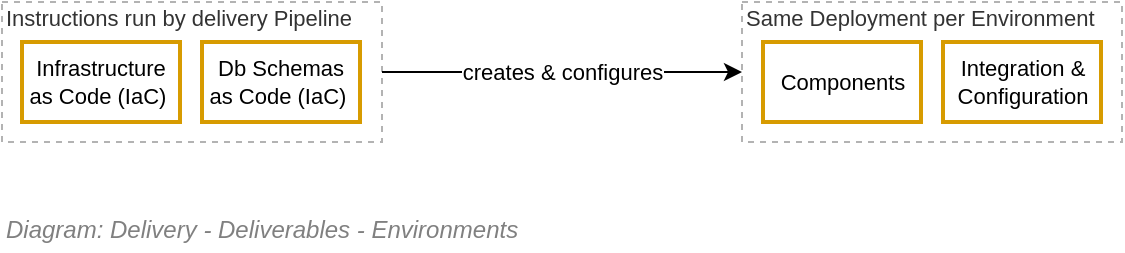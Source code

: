<mxfile version="17.5.0" type="google"><diagram id="6pQNMrk3BwXrvA-o7ooK" name="Environments"><mxGraphModel grid="1" page="1" gridSize="10" guides="1" tooltips="1" connect="1" arrows="1" fold="1" pageScale="1" pageWidth="827" pageHeight="1169" math="0" shadow="0"><root><mxCell id="ggMdSUZCY-Uzbq-q2bHa-0"/><mxCell id="ggMdSUZCY-Uzbq-q2bHa-1" parent="ggMdSUZCY-Uzbq-q2bHa-0"/><mxCell id="jTAe44GZy6hBELqL-ugH-0" value="Instructions run by delivery Pipeline" style="rounded=0;whiteSpace=wrap;html=1;shadow=0;glass=0;comic=0;strokeColor=#B3B3B3;fillColor=none;fontSize=11;align=left;fontColor=#333333;recursiveResize=0;container=1;collapsible=0;verticalAlign=top;spacing=2;spacingTop=-5;dashed=1;" vertex="1" parent="ggMdSUZCY-Uzbq-q2bHa-1"><mxGeometry x="120" y="200" width="190" height="70" as="geometry"/></mxCell><mxCell id="7IG86QZofAELFQy8YA-L-2" value="Infrastructure as Code (IaC)&amp;nbsp;" style="rounded=0;whiteSpace=wrap;html=1;shadow=0;glass=0;comic=0;strokeColor=#d79b00;fontSize=11;align=center;recursiveResize=0;container=1;collapsible=0;strokeWidth=2;fillColor=none;" vertex="1" parent="jTAe44GZy6hBELqL-ugH-0"><mxGeometry x="10" y="20" width="79" height="40" as="geometry"/></mxCell><mxCell id="jTAe44GZy6hBELqL-ugH-8" value="Db Schemas as Code (IaC)&amp;nbsp;" style="rounded=0;whiteSpace=wrap;html=1;shadow=0;glass=0;comic=0;strokeColor=#d79b00;fontSize=11;align=center;recursiveResize=0;container=1;collapsible=0;strokeWidth=2;fillColor=none;" vertex="1" parent="jTAe44GZy6hBELqL-ugH-0"><mxGeometry x="100" y="20" width="79" height="40" as="geometry"/></mxCell><mxCell id="jTAe44GZy6hBELqL-ugH-9" value="Same Deployment per Environment" style="rounded=0;whiteSpace=wrap;html=1;shadow=0;glass=0;comic=0;strokeColor=#B3B3B3;fillColor=none;fontSize=11;align=left;fontColor=#333333;recursiveResize=0;container=1;collapsible=0;verticalAlign=top;spacing=2;spacingTop=-5;dashed=1;" vertex="1" parent="ggMdSUZCY-Uzbq-q2bHa-1"><mxGeometry x="490" y="200" width="190" height="70" as="geometry"/></mxCell><mxCell id="7IG86QZofAELFQy8YA-L-0" value="Components" style="rounded=0;whiteSpace=wrap;html=1;shadow=0;glass=0;comic=0;strokeColor=#d79b00;fontSize=11;align=center;recursiveResize=0;container=1;collapsible=0;strokeWidth=2;fillColor=none;" vertex="1" parent="jTAe44GZy6hBELqL-ugH-9"><mxGeometry x="10.5" y="20" width="79" height="40" as="geometry"/></mxCell><mxCell id="7IG86QZofAELFQy8YA-L-1" value="Integration &amp;amp; Configuration" style="rounded=0;whiteSpace=wrap;html=1;shadow=0;glass=0;comic=0;strokeColor=#d79b00;fontSize=11;align=center;recursiveResize=0;container=1;collapsible=0;strokeWidth=2;fillColor=none;" vertex="1" parent="jTAe44GZy6hBELqL-ugH-9"><mxGeometry x="100.5" y="20" width="79" height="40" as="geometry"/></mxCell><mxCell id="jTAe44GZy6hBELqL-ugH-13" value="creates &amp;amp; configures" style="edgeStyle=orthogonalEdgeStyle;rounded=0;orthogonalLoop=1;jettySize=auto;html=1;entryX=0;entryY=0.5;entryDx=0;entryDy=0;exitX=1;exitY=0.5;exitDx=0;exitDy=0;" edge="1" parent="ggMdSUZCY-Uzbq-q2bHa-1" source="jTAe44GZy6hBELqL-ugH-0" target="jTAe44GZy6hBELqL-ugH-9"><mxGeometry relative="1" as="geometry"/></mxCell><mxCell id="nlZNc3aTZgyuTayXeoGx-0" value="&lt;font style=&quot;font-size: 12px&quot;&gt;Diagram: Delivery - Deliverables - Environments&lt;br&gt;&lt;/font&gt;" style="text;strokeColor=none;fillColor=none;html=1;fontSize=24;fontStyle=2;verticalAlign=middle;align=left;shadow=0;glass=0;comic=0;opacity=30;fontColor=#808080;rounded=0;" vertex="1" parent="ggMdSUZCY-Uzbq-q2bHa-1"><mxGeometry x="120" y="300" width="520" height="20" as="geometry"/></mxCell></root></mxGraphModel></diagram></mxfile>